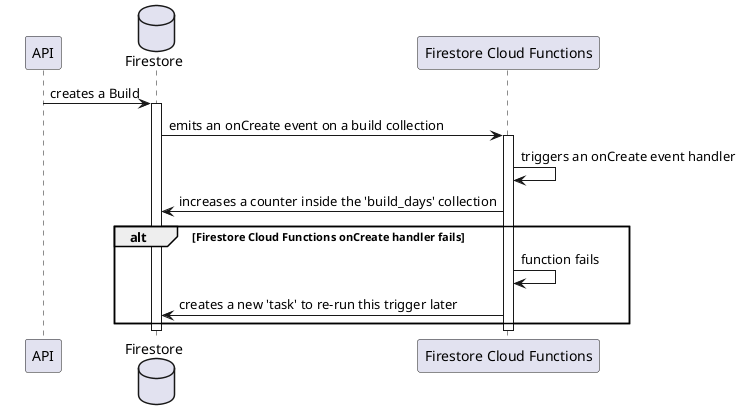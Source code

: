 @startuml firestore_create_builds_aggregation_sequence_diagram
    skinparam ParticipantPadding 20
    skinparam BoxPadding 10

    participant API

    database Firestore

    participant "Firestore Cloud Functions" as FCF

    API -> Firestore : creates a Build
    activate Firestore

    Firestore -> FCF : emits an onCreate event on a build collection
    activate FCF

    FCF -> FCF : triggers an onCreate event handler
    
    FCF -> Firestore : increases a counter inside the 'build_days' collection

    alt Firestore Cloud Functions onCreate handler fails
        FCF -> FCF : function fails
        FCF -> Firestore : creates a new 'task' to re-run this trigger later
    end

    deactivate FCF
    deactivate Firestore

@enduml
